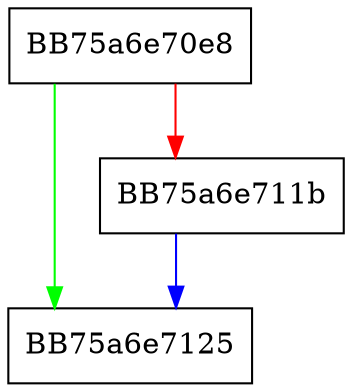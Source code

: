 digraph AutoIT_GetU32 {
  node [shape="box"];
  graph [splines=ortho];
  BB75a6e70e8 -> BB75a6e7125 [color="green"];
  BB75a6e70e8 -> BB75a6e711b [color="red"];
  BB75a6e711b -> BB75a6e7125 [color="blue"];
}
